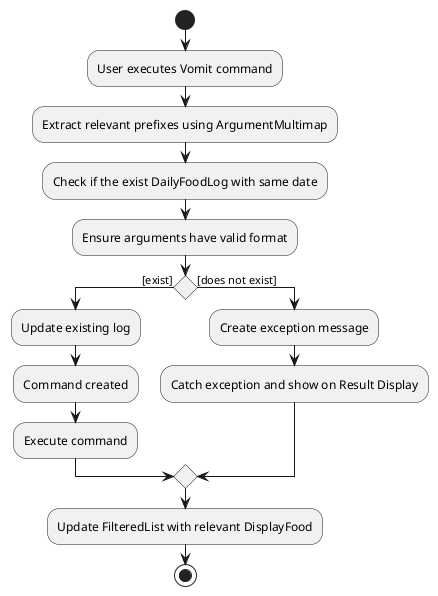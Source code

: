 @startuml
start
:User executes Vomit command;

:Extract relevant prefixes using ArgumentMultimap;
:Check if the exist DailyFoodLog with same date;
:Ensure arguments have valid format;

if() then ([exist])
:Update existing log;
:Command created;
:Execute command;
else ([does not exist])
:Create exception message;
:Catch exception and show on Result Display;
endif

:Update FilteredList with relevant DisplayFood;

stop
@enduml
